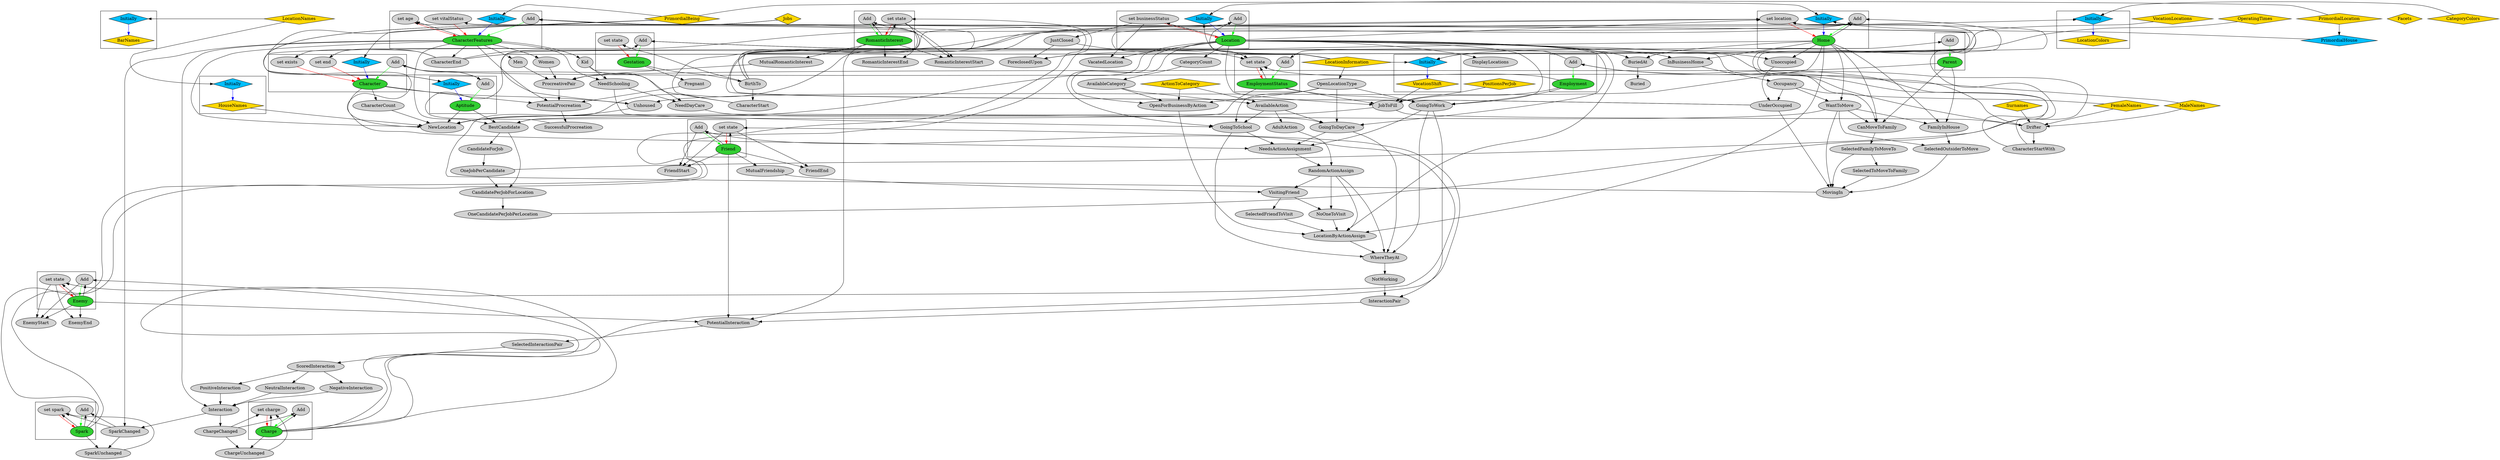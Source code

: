digraph {
splines=true
node [ style="filled"]
subgraph "cluster_BarNames"{
v4 [ label = "BarNames" fillcolor="gold" shape="diamond"];
v5 [ label = "Initially" fillcolor="deepskyblue" shape="diamond"];
}
subgraph "cluster_HouseNames"{
v6 [ label = "HouseNames" fillcolor="gold" shape="diamond"];
v7 [ label = "Initially" fillcolor="deepskyblue" shape="diamond"];
}
subgraph "cluster_VocationShift"{
v15 [ label = "VocationShift" fillcolor="gold" shape="diamond"];
v16 [ label = "Initially" fillcolor="deepskyblue" shape="diamond"];
}
subgraph "cluster_LocationColors"{
v20 [ label = "LocationColors" fillcolor="gold" shape="diamond"];
v21 [ label = "Initially" fillcolor="deepskyblue" shape="diamond"];
}
subgraph "cluster_Character"{
v22 [ label = "Character" fillcolor="limegreen"];
v23 [ label = "Add"];
v133 [ label = "Initially" fillcolor="deepskyblue" shape="diamond"];
v134 [ label = "set end"];
v135 [ label = "set exists"];
}
subgraph "cluster_CharacterFeatures"{
v69 [ label = "CharacterFeatures" fillcolor="limegreen"];
v70 [ label = "Add"];
v72 [ label = "Initially" fillcolor="deepskyblue" shape="diamond"];
v73 [ label = "set vitalStatus"];
v75 [ label = "set age"];
}
subgraph "cluster_Aptitude"{
v81 [ label = "Aptitude" fillcolor="limegreen"];
v82 [ label = "Add"];
v83 [ label = "Initially" fillcolor="deepskyblue" shape="diamond"];
}
subgraph "cluster_Charge"{
v114 [ label = "Charge" fillcolor="limegreen"];
v115 [ label = "Add"];
v117 [ label = "set charge"];
}
subgraph "cluster_Friend"{
v112 [ label = "Friend" fillcolor="limegreen"];
v113 [ label = "Add"];
v119 [ label = "set state"];
}
subgraph "cluster_Enemy"{
v122 [ label = "Enemy" fillcolor="limegreen"];
v123 [ label = "Add"];
v124 [ label = "set state"];
}
subgraph "cluster_Spark"{
v35 [ label = "Spark" fillcolor="limegreen"];
v36 [ label = "Add"];
v127 [ label = "set spark"];
}
subgraph "cluster_RomanticInterest"{
v33 [ label = "RomanticInterest" fillcolor="limegreen"];
v34 [ label = "Add"];
v129 [ label = "set state"];
}
subgraph "cluster_Gestation"{
v26 [ label = "Gestation" fillcolor="limegreen"];
v27 [ label = "Add"];
v132 [ label = "set state"];
}
subgraph "cluster_Parent"{
v93 [ label = "Parent" fillcolor="limegreen"];
v94 [ label = "Add"];
}
subgraph "cluster_Location"{
v50 [ label = "Location" fillcolor="limegreen"];
v51 [ label = "Add"];
v80 [ label = "set businessStatus"];
v98 [ label = "Initially" fillcolor="deepskyblue" shape="diamond"];
}
subgraph "cluster_Home"{
v54 [ label = "Home" fillcolor="limegreen"];
v55 [ label = "Add"];
v85 [ label = "Initially" fillcolor="deepskyblue" shape="diamond"];
v87 [ label = "set location"];
}
subgraph "cluster_EmploymentStatus"{
v76 [ label = "EmploymentStatus" fillcolor="limegreen"];
v77 [ label = "Add"];
v78 [ label = "set state"];
}
subgraph "cluster_Employment"{
v62 [ label = "Employment" fillcolor="limegreen"];
v63 [ label = "Add"];
}
v0 [ label = "FemaleNames" fillcolor="gold" shape="diamond"];
v1 [ label = "MaleNames" fillcolor="gold" shape="diamond"];
v2 [ label = "Surnames" fillcolor="gold" shape="diamond"];
v3 [ label = "LocationNames" fillcolor="gold" shape="diamond"];
v8 [ label = "Facets" fillcolor="gold" shape="diamond"];
v9 [ label = "Jobs" fillcolor="gold" shape="diamond"];
v10 [ label = "PrimordialBeing" fillcolor="gold" shape="diamond"];
v11 [ label = "PrimordialLocation" fillcolor="gold" shape="diamond"];
v12 [ label = "LocationInformation" fillcolor="gold" shape="diamond"];
v13 [ label = "VocationLocations" fillcolor="gold" shape="diamond"];
v14 [ label = "OperatingTimes" fillcolor="gold" shape="diamond"];
v17 [ label = "PositionsPerJob" fillcolor="gold" shape="diamond"];
v18 [ label = "ActionToCategory" fillcolor="gold" shape="diamond"];
v19 [ label = "CategoryColors" fillcolor="gold" shape="diamond"];
v24 [ label = "CharacterStart"];
v25 [ label = "BirthTo"];
v28 [ label = "SuccessfulProcreation"];
v29 [ label = "PotentialProcreation"];
v30 [ label = "Pregnant"];
v31 [ label = "ProcreativePair"];
v32 [ label = "MutualRomanticInterest"];
v37 [ label = "SparkChanged"];
v38 [ label = "Interaction"];
v39 [ label = "PositiveInteraction"];
v40 [ label = "ScoredInteraction"];
v41 [ label = "SelectedInteractionPair"];
v42 [ label = "PotentialInteraction"];
v43 [ label = "InteractionPair"];
v44 [ label = "NotWorking"];
v45 [ label = "WhereTheyAt"];
v46 [ label = "GoingToSchool"];
v47 [ label = "AvailableAction"];
v48 [ label = "AvailableCategory"];
v49 [ label = "CategoryCount"];
v52 [ label = "NewLocation"];
v53 [ label = "WantToMove"];
v56 [ label = "UnderOccupied"];
v57 [ label = "Occupancy"];
v58 [ label = "InBusinessHome"];
v59 [ label = "Unoccupied"];
v60 [ label = "Drifter"];
v61 [ label = "JobToFill"];
v64 [ label = "OneCandidatePerJobPerLocation"];
v65 [ label = "CandidatePerJobForLocation"];
v66 [ label = "OneJobPerCandidate"];
v67 [ label = "CandidateForJob"];
v68 [ label = "BestCandidate"];
v71 [ label = "CharacterStartWith"];
v74 [ label = "CharacterEnd"];
v79 [ label = "JustClosed"];
v84 [ label = "Unhoused"];
v86 [ label = "PrimordialHouse" fillcolor="deepskyblue" shape="diamond"];
v88 [ label = "ForeclosedUpon"];
v89 [ label = "MovingIn"];
v90 [ label = "SelectedToMoveToFamily"];
v91 [ label = "SelectedFamilyToMoveTo"];
v92 [ label = "CanMoveToFamily"];
v95 [ label = "SelectedOutsiderToMove"];
v96 [ label = "FamilyInHouse"];
v97 [ label = "CharacterCount"];
v99 [ label = "OpenLocationType"];
v100 [ label = "NeedSchooling"];
v101 [ label = "Kid"];
v102 [ label = "GoingToDayCare"];
v103 [ label = "NeedDayCare"];
v104 [ label = "GoingToWork"];
v105 [ label = "RandomActionAssign"];
v106 [ label = "AdultAction"];
v107 [ label = "NeedsActionAssignment"];
v108 [ label = "LocationByActionAssign"];
v109 [ label = "NoOneToVisit"];
v110 [ label = "VisitingFriend"];
v111 [ label = "MutualFriendship"];
v116 [ label = "ChargeChanged"];
v118 [ label = "ChargeUnchanged"];
v120 [ label = "SelectedFriendToVisit"];
v121 [ label = "OpenForBusinessByAction"];
v125 [ label = "NeutralInteraction"];
v126 [ label = "NegativeInteraction"];
v128 [ label = "SparkUnchanged"];
v130 [ label = "Women"];
v131 [ label = "Men"];
v136 [ label = "FriendStart"];
v137 [ label = "FriendEnd"];
v138 [ label = "EnemyStart"];
v139 [ label = "EnemyEnd"];
v140 [ label = "RomanticInterestStart"];
v141 [ label = "RomanticInterestEnd"];
v142 [ label = "VacatedLocation"];
v143 [ label = "DisplayLocations"];
v144 [ label = "BuriedAt"];
v145 [ label = "Buried"];
v5 -> v4 [ color="blue" ]
v3 -> v5 [ constraint="false" ]
v7 -> v6 [ color="blue" ]
v3 -> v7 [ constraint="false" ]
v16 -> v15 [ color="blue" ]
v13 -> v16 [ constraint="false" ]
v12 -> v16 [ constraint="false" ]
v14 -> v16 [ constraint="false" ]
v21 -> v20 [ color="blue" ]
v12 -> v21 [ constraint="false" ]
v19 -> v21 [ constraint="false" ]
v23 -> v22 [ color="green" ]
v24 -> v23 [ constraint="false" ]
v25 -> v24
v26 -> v25
v27 -> v26 [ color="green" ]
v28 -> v27 [ constraint="false" ]
v29 -> v28
v30 -> v29
v26 -> v30
v31 -> v29
v32 -> v31
v33 -> v32
v34 -> v33 [ color="green" ]
v33 -> v34 [ constraint="false" ]
v35 -> v34 [ constraint="false" ]
v36 -> v35 [ color="green" ]
v35 -> v36 [ constraint="false" ]
v37 -> v36 [ constraint="false" ]
v38 -> v37
v39 -> v38
v40 -> v39
v41 -> v40
v42 -> v41
v43 -> v42
v44 -> v43
v45 -> v44
v46 -> v45
v47 -> v46
v18 -> v47
v48 -> v47
v49 -> v48
v50 -> v49
v51 -> v50 [ color="green" ]
v52 -> v51 [ constraint="false" ]
v50 -> v52
v53 -> v52
v54 -> v53
v55 -> v54 [ color="green" ]
v25 -> v55 [ constraint="false" ]
v54 -> v55 [ constraint="false" ]
v56 -> v55 [ constraint="false" ]
v57 -> v56
v58 -> v57
v50 -> v58
v54 -> v58
v59 -> v56
v54 -> v59
v50 -> v59
v60 -> v55 [ constraint="false" ]
v2 -> v60
v1 -> v60
v0 -> v60
v61 -> v60
v50 -> v61
v15 -> v61
v17 -> v61
v62 -> v61
v63 -> v62 [ color="green" ]
v64 -> v63 [ constraint="false" ]
v65 -> v64
v66 -> v65
v67 -> v66
v68 -> v67
v61 -> v68
v69 -> v68
v70 -> v69 [ color="green" ]
v71 -> v70 [ constraint="false" ]
v60 -> v71
v60 -> v70 [ constraint="false" ]
v24 -> v70 [ constraint="false" ]
v25 -> v70 [ constraint="false" ]
v72 -> v69 [ color="blue" ]
v10 -> v72 [ constraint="false" ]
v73 -> v69 [ color="red" ]
v74 -> v73 [ constraint="false" ]
v69 -> v74
v75 -> v69 [ color="red" ]
v25 -> v75 [ constraint="false" ]
v69 -> v75 [ constraint="false" ]
v76 -> v68
v77 -> v76 [ color="green" ]
v63 -> v77 [ constraint="false" ]
v78 -> v76 [ color="red" ]
v74 -> v78 [ constraint="false" ]
v76 -> v78 [ constraint="false" ]
v79 -> v78 [ constraint="false" ]
v80 -> v79
v50 -> v80 [ constraint="false" ]
v62 -> v78 [ constraint="false" ]
v81 -> v68
v82 -> v81 [ color="green" ]
v23 -> v82 [ constraint="false" ]
v9 -> v82 [ constraint="false" ]
v83 -> v81 [ color="blue" ]
v10 -> v83 [ constraint="false" ]
v9 -> v83 [ constraint="false" ]
v68 -> v65
v66 -> v63 [ constraint="false" ]
v76 -> v61
v84 -> v55 [ constraint="false" ]
v54 -> v84
v22 -> v84
v85 -> v54 [ color="blue" ]
v86 -> v85 [ constraint="false" ]
v11 -> v86
v10 -> v85 [ constraint="false" ]
v87 -> v54 [ color="red" ]
v74 -> v87 [ constraint="false" ]
v50 -> v87 [ constraint="false" ]
v56 -> v87 [ constraint="false" ]
v88 -> v87 [ constraint="false" ]
v54 -> v88
v79 -> v88
v89 -> v87 [ constraint="false" ]
v90 -> v89
v91 -> v90
v92 -> v91
v93 -> v92
v94 -> v93 [ color="green" ]
v25 -> v94 [ constraint="false" ]
v53 -> v92
v54 -> v92
v57 -> v92
v91 -> v89
v95 -> v89
v96 -> v95
v93 -> v96
v53 -> v96
v54 -> v96
v53 -> v95
v56 -> v89
v53 -> v89
v57 -> v53
v6 -> v52
v84 -> v52
v81 -> v52
v69 -> v52
v97 -> v52
v22 -> v97
v12 -> v51 [ constraint="false" ]
v98 -> v50 [ color="blue" ]
v11 -> v98 [ constraint="false" ]
v12 -> v98 [ constraint="false" ]
v80 -> v50 [ color="red" ]
v99 -> v46
v12 -> v99
v50 -> v46
v100 -> v46
v101 -> v100
v69 -> v101
v69 -> v100
v102 -> v45
v47 -> v102
v99 -> v102
v50 -> v102
v103 -> v102
v100 -> v103
v101 -> v103
v104 -> v45
v99 -> v104
v50 -> v104
v76 -> v104
v62 -> v104
v105 -> v45
v106 -> v105
v47 -> v106
v107 -> v105
v104 -> v107
v102 -> v107
v46 -> v107
v22 -> v107
v108 -> v45
v105 -> v108
v54 -> v108
v109 -> v108
v110 -> v109
v105 -> v110
v111 -> v110
v112 -> v111
v113 -> v112 [ color="green" ]
v112 -> v113 [ constraint="false" ]
v114 -> v113 [ constraint="false" ]
v115 -> v114 [ color="green" ]
v114 -> v115 [ constraint="false" ]
v116 -> v115 [ constraint="false" ]
v38 -> v116
v117 -> v114 [ color="red" ]
v116 -> v117 [ constraint="false" ]
v114 -> v117 [ constraint="false" ]
v118 -> v117 [ constraint="false" ]
v116 -> v118
v114 -> v118
v119 -> v112 [ color="red" ]
v114 -> v119 [ constraint="false" ]
v112 -> v119 [ constraint="false" ]
v105 -> v109
v120 -> v108
v110 -> v120
v121 -> v108
v18 -> v121
v48 -> v121
v99 -> v121
v50 -> v121
v50 -> v108
v104 -> v43
v112 -> v42
v33 -> v42
v122 -> v42
v123 -> v122 [ color="green" ]
v122 -> v123 [ constraint="false" ]
v114 -> v123 [ constraint="false" ]
v124 -> v122 [ color="red" ]
v114 -> v124 [ constraint="false" ]
v122 -> v124 [ constraint="false" ]
v69 -> v38
v125 -> v38
v40 -> v125
v126 -> v38
v40 -> v126
v69 -> v37
v127 -> v35 [ color="red" ]
v37 -> v127 [ constraint="false" ]
v35 -> v127 [ constraint="false" ]
v128 -> v127 [ constraint="false" ]
v37 -> v128
v35 -> v128
v129 -> v33 [ color="red" ]
v35 -> v129 [ constraint="false" ]
v33 -> v129 [ constraint="false" ]
v130 -> v31
v69 -> v130
v131 -> v31
v69 -> v131
v93 -> v31
v69 -> v29
v22 -> v29
v1 -> v27 [ constraint="false" ]
v0 -> v27 [ constraint="false" ]
v132 -> v26 [ color="red" ]
v25 -> v132 [ constraint="false" ]
v71 -> v23 [ constraint="false" ]
v133 -> v22 [ color="blue" ]
v10 -> v133 [ constraint="false" ]
v134 -> v22 [ color="red" ]
v74 -> v134 [ constraint="false" ]
v135 -> v22 [ color="red" ]
v74 -> v135 [ constraint="false" ]
v113 -> v136
v119 -> v136
v112 -> v136
v119 -> v137
v112 -> v137
v123 -> v138
v124 -> v138
v122 -> v138
v124 -> v139
v122 -> v139
v34 -> v140
v129 -> v140
v33 -> v140
v129 -> v141
v33 -> v141
v80 -> v142
v50 -> v142
v50 -> v143
v50 -> v144
v54 -> v144
v144 -> v145
}
